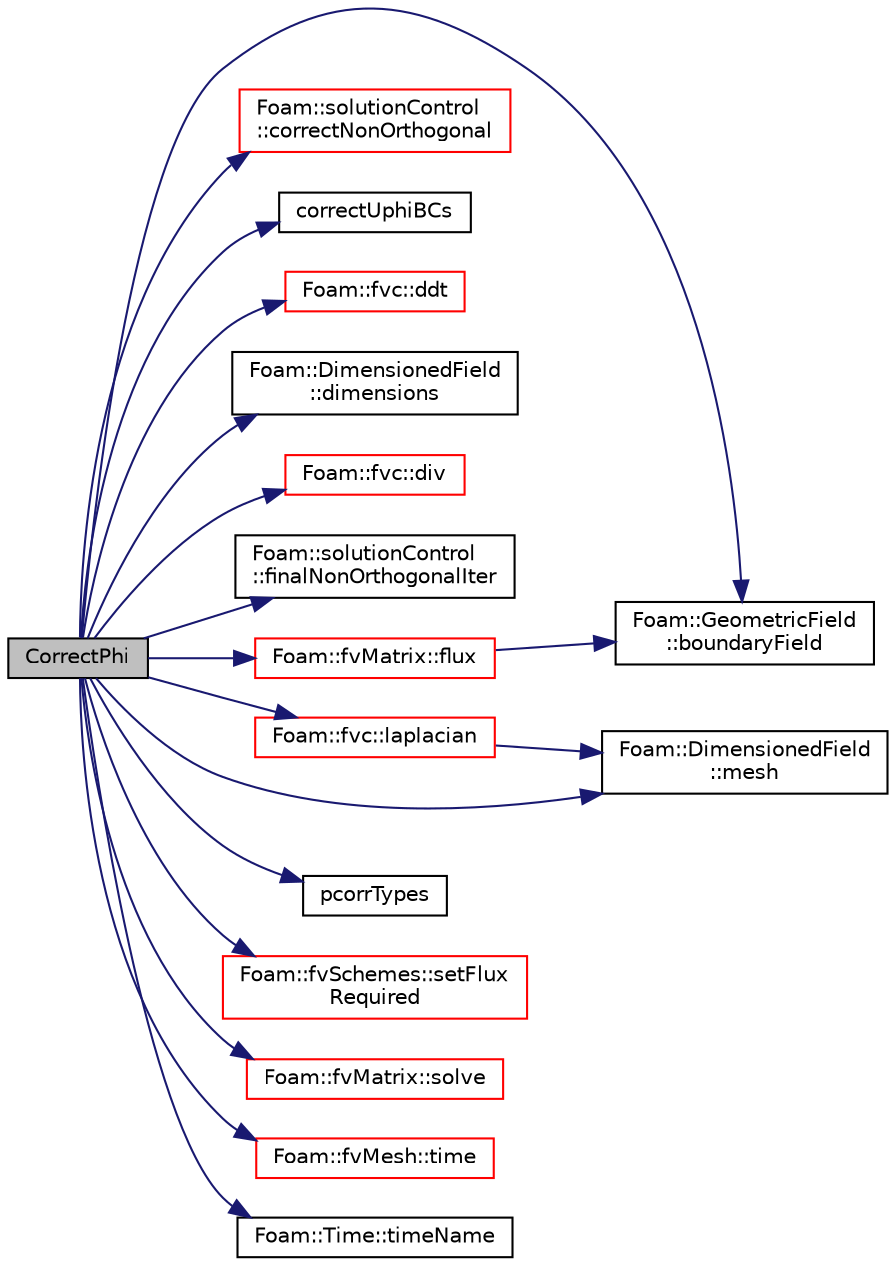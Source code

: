 digraph "CorrectPhi"
{
  bgcolor="transparent";
  edge [fontname="Helvetica",fontsize="10",labelfontname="Helvetica",labelfontsize="10"];
  node [fontname="Helvetica",fontsize="10",shape=record];
  rankdir="LR";
  Node1 [label="CorrectPhi",height=0.2,width=0.4,color="black", fillcolor="grey75", style="filled", fontcolor="black"];
  Node1 -> Node2 [color="midnightblue",fontsize="10",style="solid",fontname="Helvetica"];
  Node2 [label="Foam::GeometricField\l::boundaryField",height=0.2,width=0.4,color="black",URL="$a00921.html#a3c6c1a789b48ea0c5e8bff64f9c14f2d",tooltip="Return reference to GeometricBoundaryField. "];
  Node1 -> Node3 [color="midnightblue",fontsize="10",style="solid",fontname="Helvetica"];
  Node3 [label="Foam::solutionControl\l::correctNonOrthogonal",height=0.2,width=0.4,color="red",URL="$a02377.html#a9c220a31c1161c19c005f29ff1006589",tooltip="Non-orthogonal corrector loop. "];
  Node1 -> Node4 [color="midnightblue",fontsize="10",style="solid",fontname="Helvetica"];
  Node4 [label="correctUphiBCs",height=0.2,width=0.4,color="black",URL="$a03146.html#a677c8c5d9d8c56178e96ed5405e11dd9"];
  Node1 -> Node5 [color="midnightblue",fontsize="10",style="solid",fontname="Helvetica"];
  Node5 [label="Foam::fvc::ddt",height=0.2,width=0.4,color="red",URL="$a10759.html#a5dc871206ab86042756c8ccfdc5797ad"];
  Node1 -> Node6 [color="midnightblue",fontsize="10",style="solid",fontname="Helvetica"];
  Node6 [label="Foam::DimensionedField\l::dimensions",height=0.2,width=0.4,color="black",URL="$a00533.html#a6098093e7de06370342a85cfae8b31f5",tooltip="Return dimensions. "];
  Node1 -> Node7 [color="midnightblue",fontsize="10",style="solid",fontname="Helvetica"];
  Node7 [label="Foam::fvc::div",height=0.2,width=0.4,color="red",URL="$a10759.html#a585533948ad80abfe589d920c641f251"];
  Node1 -> Node8 [color="midnightblue",fontsize="10",style="solid",fontname="Helvetica"];
  Node8 [label="Foam::solutionControl\l::finalNonOrthogonalIter",height=0.2,width=0.4,color="black",URL="$a02377.html#a34747024203e593cb3dd768b0ac8a705",tooltip="Helper function to identify final non-orthogonal iteration. "];
  Node1 -> Node9 [color="midnightblue",fontsize="10",style="solid",fontname="Helvetica"];
  Node9 [label="Foam::fvMatrix::flux",height=0.2,width=0.4,color="red",URL="$a00875.html#a5e4227643f4fd605147b872caf525f1f",tooltip="Return the face-flux field from the matrix. "];
  Node9 -> Node2 [color="midnightblue",fontsize="10",style="solid",fontname="Helvetica"];
  Node1 -> Node10 [color="midnightblue",fontsize="10",style="solid",fontname="Helvetica"];
  Node10 [label="Foam::fvc::laplacian",height=0.2,width=0.4,color="red",URL="$a10759.html#ac75bff389d0405149b204b0d7ac214cd"];
  Node10 -> Node11 [color="midnightblue",fontsize="10",style="solid",fontname="Helvetica"];
  Node11 [label="Foam::DimensionedField\l::mesh",height=0.2,width=0.4,color="black",URL="$a00533.html#abdefa6904b53f35c49185ee1cb3d1800",tooltip="Return mesh. "];
  Node1 -> Node11 [color="midnightblue",fontsize="10",style="solid",fontname="Helvetica"];
  Node1 -> Node12 [color="midnightblue",fontsize="10",style="solid",fontname="Helvetica"];
  Node12 [label="pcorrTypes",height=0.2,width=0.4,color="black",URL="$a03258.html#ac33fb30295f545f8ec525006f7b58f07"];
  Node1 -> Node13 [color="midnightblue",fontsize="10",style="solid",fontname="Helvetica"];
  Node13 [label="Foam::fvSchemes::setFlux\lRequired",height=0.2,width=0.4,color="red",URL="$a00890.html#a0c2148fd5ec70f3516c8758eaab2b90d"];
  Node1 -> Node14 [color="midnightblue",fontsize="10",style="solid",fontname="Helvetica"];
  Node14 [label="Foam::fvMatrix::solve",height=0.2,width=0.4,color="red",URL="$a00875.html#a0966e44d9a6bc12663a0d60e8e038307",tooltip="Solve segregated or coupled returning the solution statistics. "];
  Node1 -> Node15 [color="midnightblue",fontsize="10",style="solid",fontname="Helvetica"];
  Node15 [label="Foam::fvMesh::time",height=0.2,width=0.4,color="red",URL="$a00876.html#a48fcf6de2789aff6b430b5fc1a05693f",tooltip="Return the top-level database. "];
  Node1 -> Node16 [color="midnightblue",fontsize="10",style="solid",fontname="Helvetica"];
  Node16 [label="Foam::Time::timeName",height=0.2,width=0.4,color="black",URL="$a02606.html#a5ae6a110de1b22323e19a46943c7f0c1",tooltip="Return time name of given scalar time. "];
}
